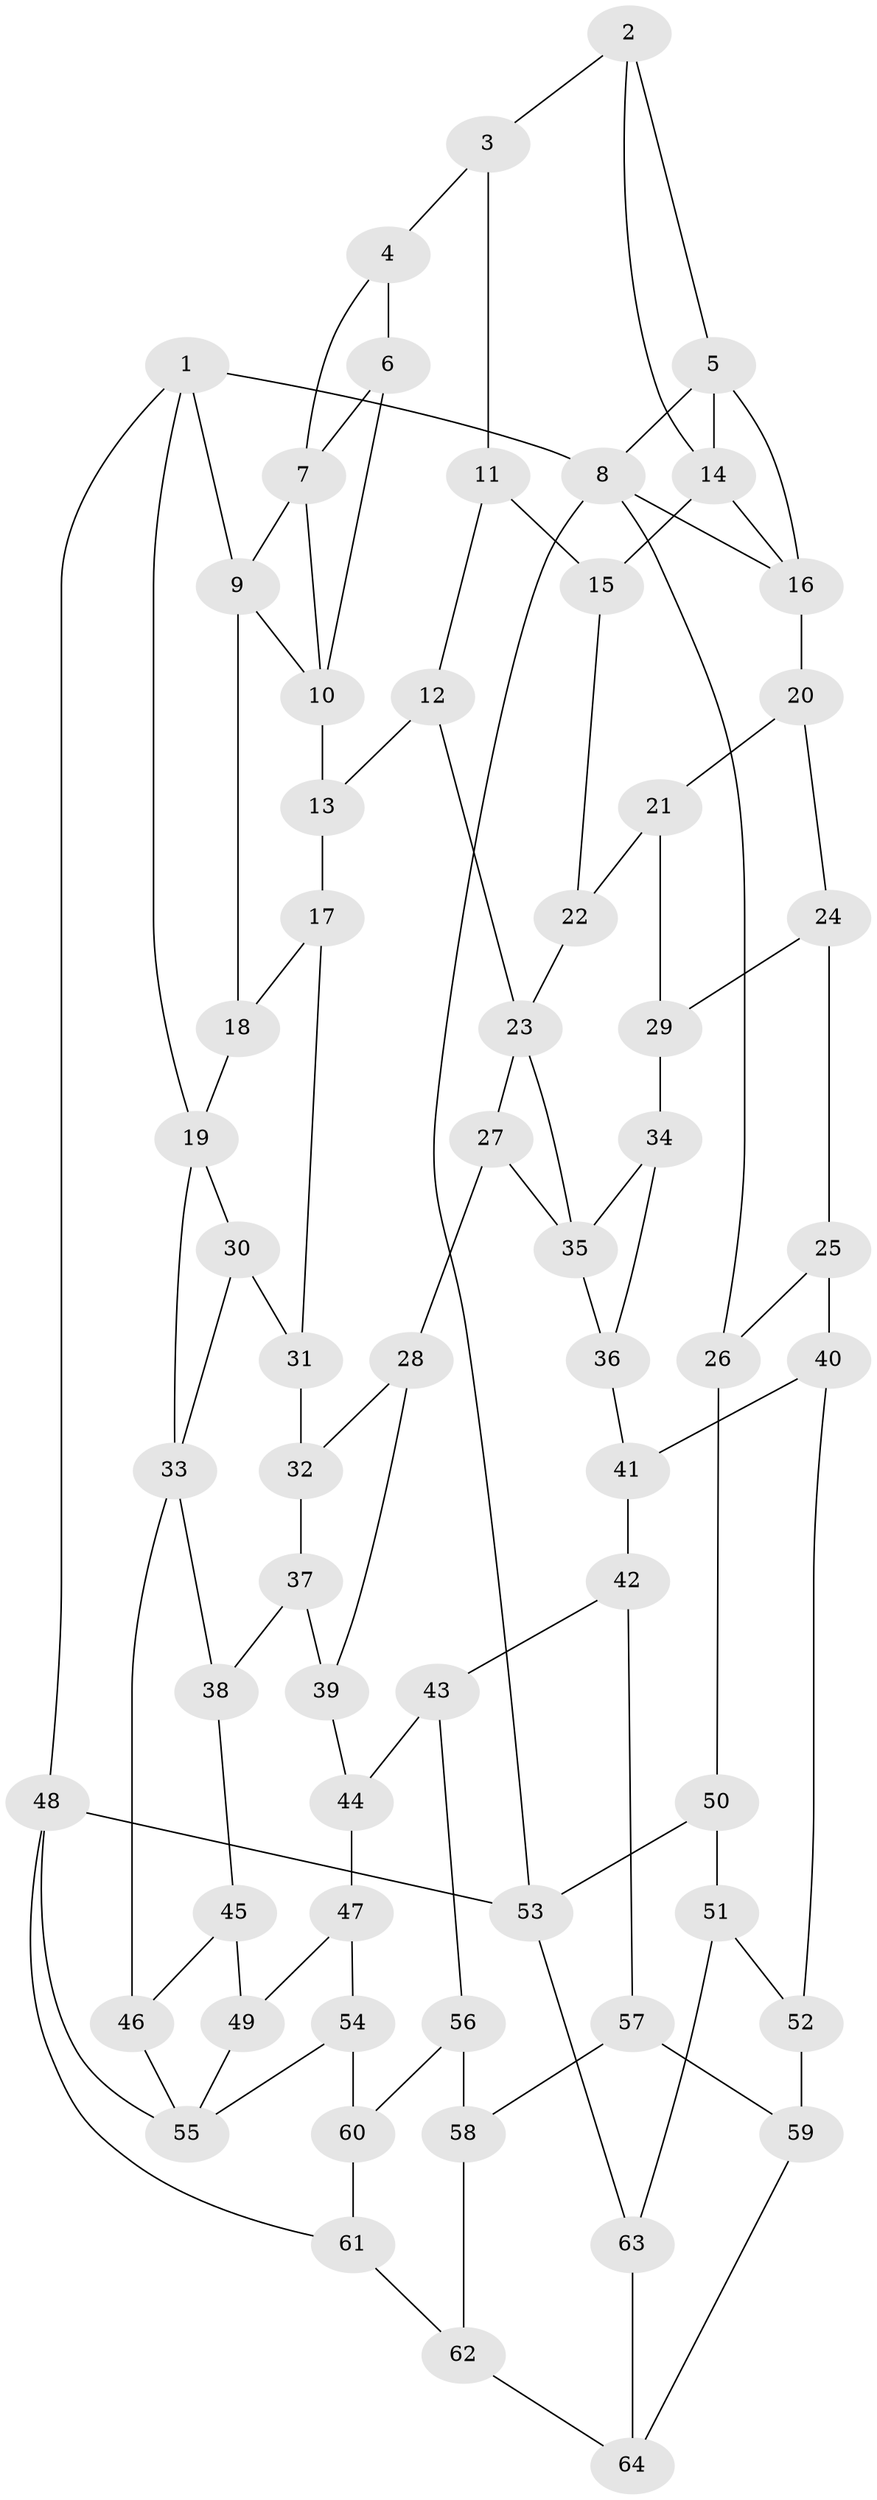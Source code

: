 // original degree distribution, {3: 0.022222222222222223, 4: 0.26666666666666666, 6: 0.24444444444444444, 5: 0.4666666666666667}
// Generated by graph-tools (version 1.1) at 2025/38/03/04/25 23:38:25]
// undirected, 64 vertices, 104 edges
graph export_dot {
  node [color=gray90,style=filled];
  1;
  2;
  3;
  4;
  5;
  6;
  7;
  8;
  9;
  10;
  11;
  12;
  13;
  14;
  15;
  16;
  17;
  18;
  19;
  20;
  21;
  22;
  23;
  24;
  25;
  26;
  27;
  28;
  29;
  30;
  31;
  32;
  33;
  34;
  35;
  36;
  37;
  38;
  39;
  40;
  41;
  42;
  43;
  44;
  45;
  46;
  47;
  48;
  49;
  50;
  51;
  52;
  53;
  54;
  55;
  56;
  57;
  58;
  59;
  60;
  61;
  62;
  63;
  64;
  1 -- 8 [weight=1.0];
  1 -- 9 [weight=1.0];
  1 -- 19 [weight=1.0];
  1 -- 48 [weight=1.0];
  2 -- 3 [weight=1.0];
  2 -- 5 [weight=1.0];
  2 -- 14 [weight=1.0];
  3 -- 4 [weight=1.0];
  3 -- 11 [weight=1.0];
  4 -- 6 [weight=1.0];
  4 -- 7 [weight=1.0];
  5 -- 8 [weight=1.0];
  5 -- 14 [weight=1.0];
  5 -- 16 [weight=1.0];
  6 -- 7 [weight=1.0];
  6 -- 10 [weight=1.0];
  7 -- 9 [weight=1.0];
  7 -- 10 [weight=1.0];
  8 -- 16 [weight=1.0];
  8 -- 26 [weight=1.0];
  8 -- 53 [weight=1.0];
  9 -- 10 [weight=1.0];
  9 -- 18 [weight=1.0];
  10 -- 13 [weight=1.0];
  11 -- 12 [weight=1.0];
  11 -- 15 [weight=1.0];
  12 -- 13 [weight=1.0];
  12 -- 23 [weight=1.0];
  13 -- 17 [weight=1.0];
  14 -- 15 [weight=1.0];
  14 -- 16 [weight=1.0];
  15 -- 22 [weight=1.0];
  16 -- 20 [weight=1.0];
  17 -- 18 [weight=1.0];
  17 -- 31 [weight=1.0];
  18 -- 19 [weight=1.0];
  19 -- 30 [weight=1.0];
  19 -- 33 [weight=1.0];
  20 -- 21 [weight=1.0];
  20 -- 24 [weight=1.0];
  21 -- 22 [weight=1.0];
  21 -- 29 [weight=1.0];
  22 -- 23 [weight=1.0];
  23 -- 27 [weight=1.0];
  23 -- 35 [weight=1.0];
  24 -- 25 [weight=1.0];
  24 -- 29 [weight=1.0];
  25 -- 26 [weight=1.0];
  25 -- 40 [weight=1.0];
  26 -- 50 [weight=1.0];
  27 -- 28 [weight=1.0];
  27 -- 35 [weight=1.0];
  28 -- 32 [weight=1.0];
  28 -- 39 [weight=1.0];
  29 -- 34 [weight=2.0];
  30 -- 31 [weight=1.0];
  30 -- 33 [weight=1.0];
  31 -- 32 [weight=2.0];
  32 -- 37 [weight=1.0];
  33 -- 38 [weight=1.0];
  33 -- 46 [weight=1.0];
  34 -- 35 [weight=1.0];
  34 -- 36 [weight=1.0];
  35 -- 36 [weight=1.0];
  36 -- 41 [weight=1.0];
  37 -- 38 [weight=1.0];
  37 -- 39 [weight=1.0];
  38 -- 45 [weight=1.0];
  39 -- 44 [weight=1.0];
  40 -- 41 [weight=1.0];
  40 -- 52 [weight=1.0];
  41 -- 42 [weight=1.0];
  42 -- 43 [weight=1.0];
  42 -- 57 [weight=1.0];
  43 -- 44 [weight=1.0];
  43 -- 56 [weight=1.0];
  44 -- 47 [weight=1.0];
  45 -- 46 [weight=1.0];
  45 -- 49 [weight=2.0];
  46 -- 55 [weight=1.0];
  47 -- 49 [weight=1.0];
  47 -- 54 [weight=1.0];
  48 -- 53 [weight=1.0];
  48 -- 55 [weight=1.0];
  48 -- 61 [weight=1.0];
  49 -- 55 [weight=1.0];
  50 -- 51 [weight=1.0];
  50 -- 53 [weight=1.0];
  51 -- 52 [weight=1.0];
  51 -- 63 [weight=1.0];
  52 -- 59 [weight=1.0];
  53 -- 63 [weight=1.0];
  54 -- 55 [weight=1.0];
  54 -- 60 [weight=2.0];
  56 -- 58 [weight=1.0];
  56 -- 60 [weight=1.0];
  57 -- 58 [weight=1.0];
  57 -- 59 [weight=2.0];
  58 -- 62 [weight=1.0];
  59 -- 64 [weight=1.0];
  60 -- 61 [weight=1.0];
  61 -- 62 [weight=1.0];
  62 -- 64 [weight=1.0];
  63 -- 64 [weight=2.0];
}
